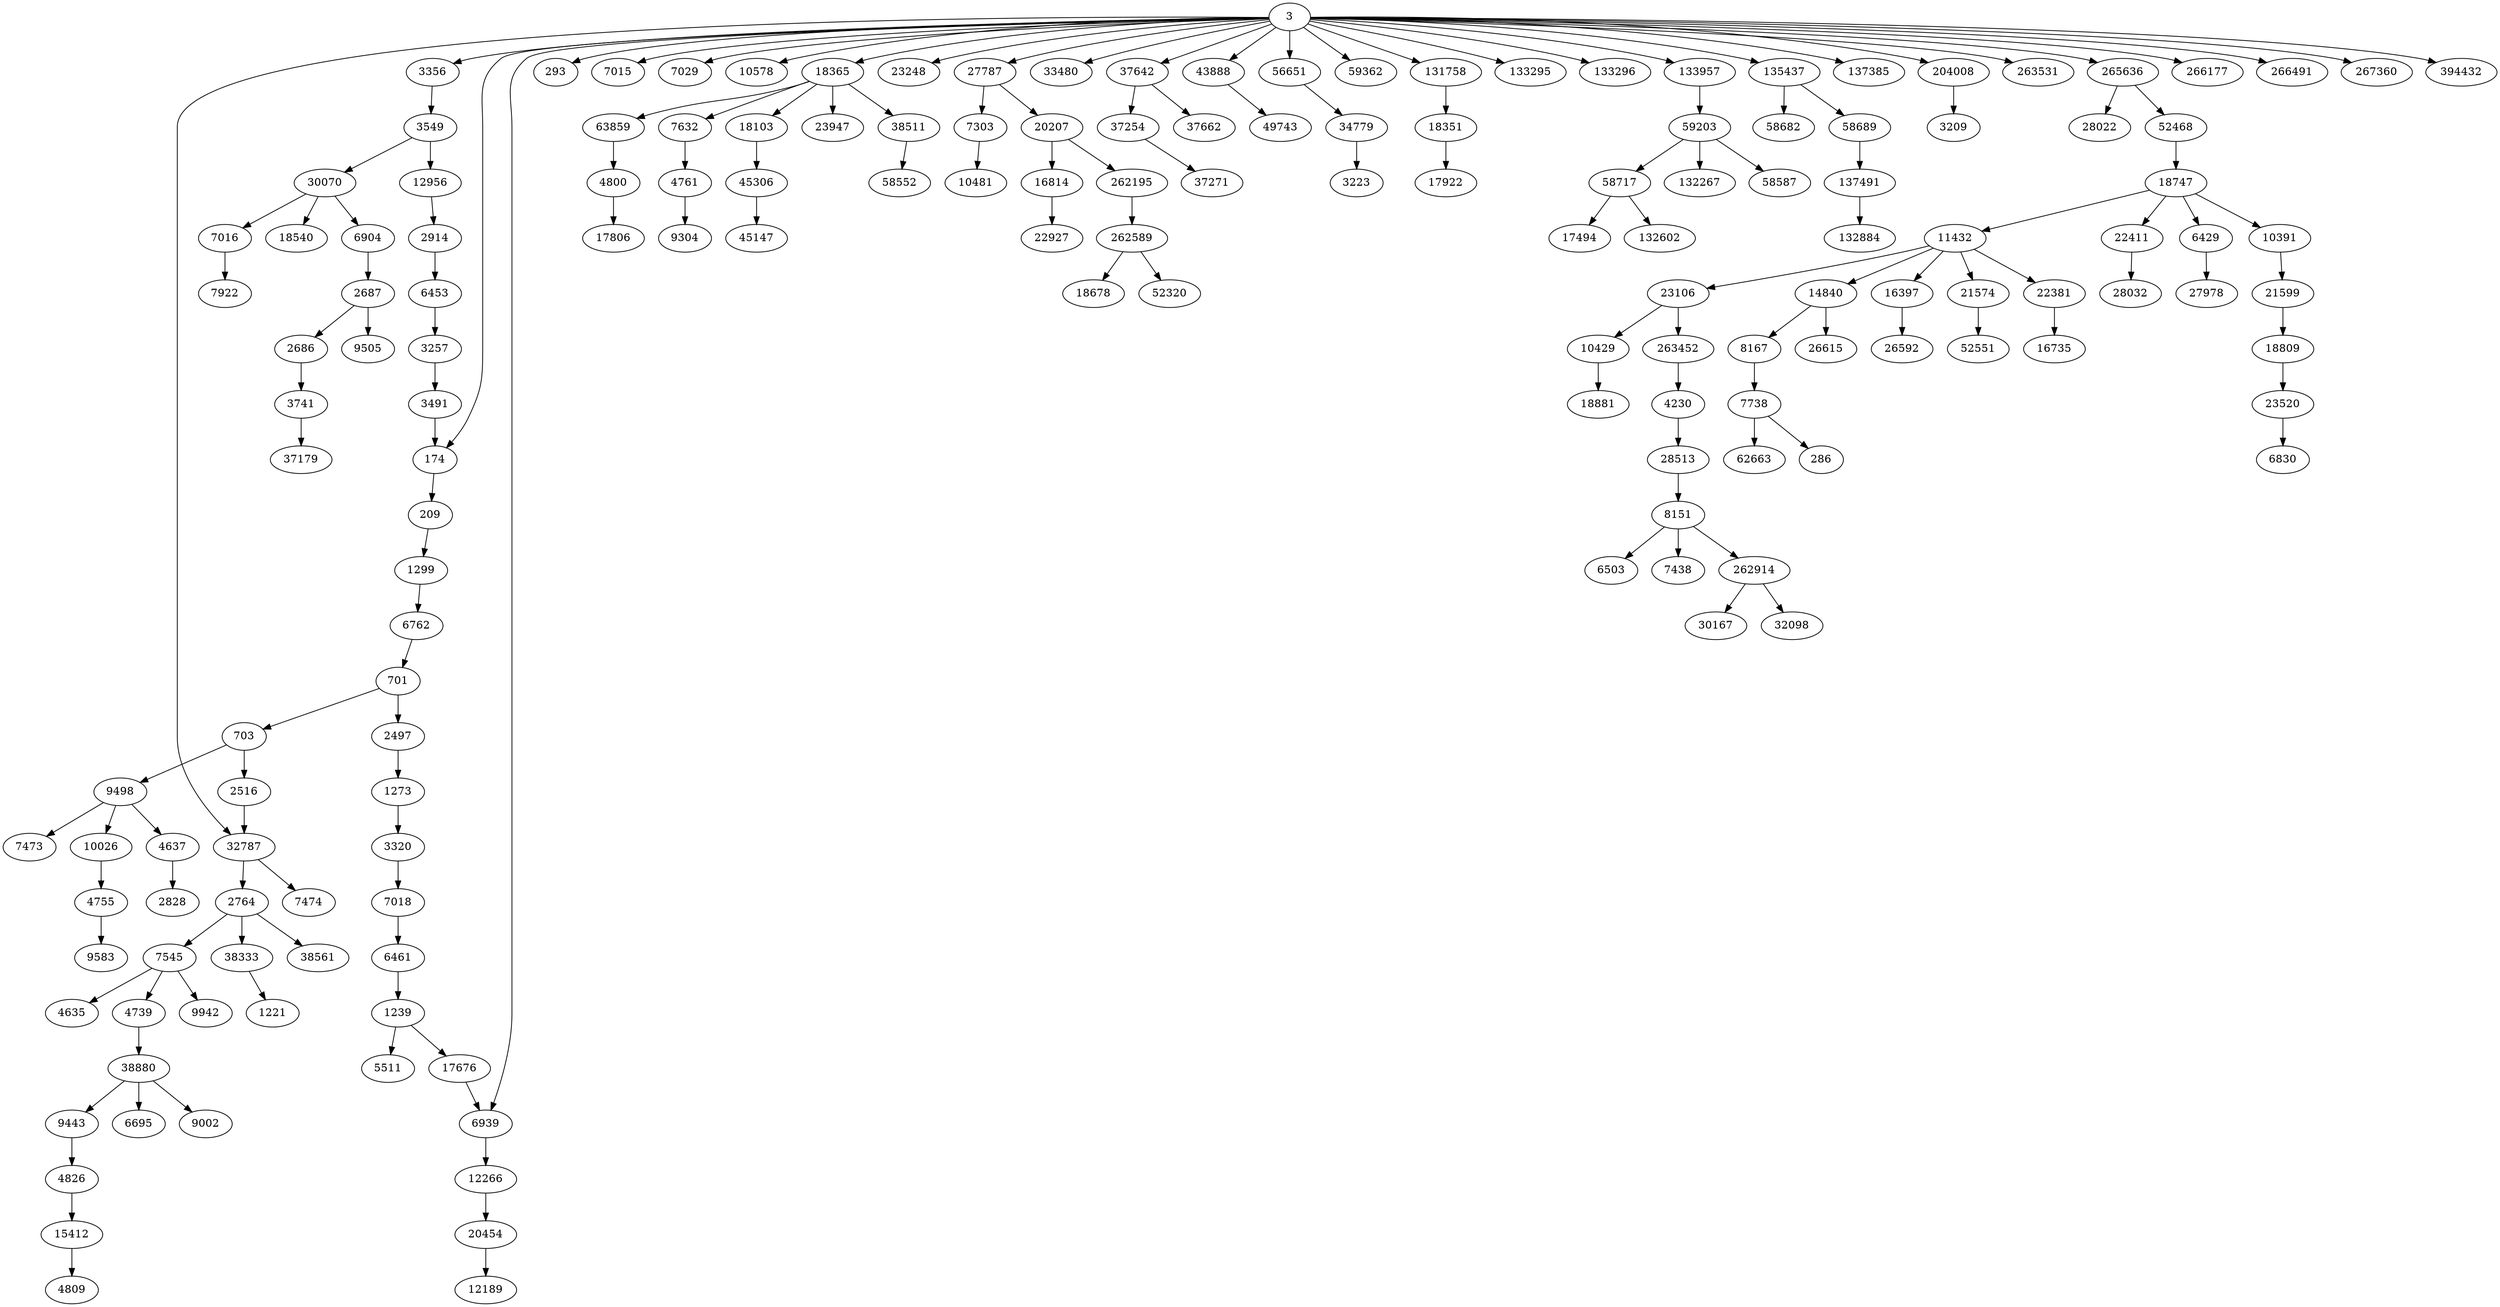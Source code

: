 digraph {
  // Node definitions.
  3;
  174;
  209;
  286;
  293;
  701;
  703;
  1221;
  1239;
  1273;
  1299;
  2497;
  2516;
  2686;
  2687;
  2764;
  2828;
  2914;
  3209;
  3223;
  3257;
  3320;
  3356;
  3491;
  3549;
  3741;
  4230;
  4635;
  4637;
  4739;
  4755;
  4761;
  4800;
  4809;
  4826;
  5511;
  6429;
  6453;
  6461;
  6503;
  6695;
  6762;
  6830;
  6904;
  6939;
  7015;
  7016;
  7018;
  7029;
  7303;
  7438;
  7473;
  7474;
  7545;
  7632;
  7738;
  7922;
  8151;
  8167;
  9002;
  9304;
  9443;
  9498;
  9505;
  9583;
  9942;
  10026;
  10391;
  10429;
  10481;
  10578;
  11432;
  12189;
  12266;
  12956;
  14840;
  15412;
  16397;
  16735;
  16814;
  17494;
  17676;
  17806;
  17922;
  18103;
  18351;
  18365;
  18540;
  18678;
  18747;
  18809;
  18881;
  20207;
  20454;
  21574;
  21599;
  22381;
  22411;
  22927;
  23106;
  23248;
  23520;
  23947;
  26592;
  26615;
  27787;
  27978;
  28022;
  28032;
  28513;
  30070;
  30167;
  32098;
  32787;
  33480;
  34779;
  37179;
  37254;
  37271;
  37642;
  37662;
  38333;
  38511;
  38561;
  38880;
  43888;
  45147;
  45306;
  49743;
  52320;
  52468;
  52551;
  56651;
  58552;
  58587;
  58682;
  58689;
  58717;
  59203;
  59362;
  62663;
  63859;
  131758;
  132267;
  132602;
  132884;
  133295;
  133296;
  133957;
  135437;
  137385;
  137491;
  204008;
  262195;
  262589;
  262914;
  263452;
  263531;
  265636;
  266177;
  266491;
  267360;
  394432;

  // Edge definitions.
  3 -> 174;
  3 -> 293;
  3 -> 3356;
  3 -> 6939;
  3 -> 7015;
  3 -> 7029;
  3 -> 10578;
  3 -> 18365;
  3 -> 23248;
  3 -> 27787;
  3 -> 32787;
  3 -> 33480;
  3 -> 37642;
  3 -> 43888;
  3 -> 56651;
  3 -> 59362;
  3 -> 131758;
  3 -> 133295;
  3 -> 133296;
  3 -> 133957;
  3 -> 135437;
  3 -> 137385;
  3 -> 204008;
  3 -> 263531;
  3 -> 265636;
  3 -> 266177;
  3 -> 266491;
  3 -> 267360;
  3 -> 394432;
  174 -> 209;
  209 -> 1299;
  701 -> 703;
  701 -> 2497;
  703 -> 2516;
  703 -> 9498;
  1239 -> 5511;
  1239 -> 17676;
  1273 -> 3320;
  1299 -> 6762;
  2497 -> 1273;
  2516 -> 32787;
  2686 -> 3741;
  2687 -> 2686;
  2687 -> 9505;
  2764 -> 7545;
  2764 -> 38333;
  2764 -> 38561;
  2914 -> 6453;
  3257 -> 3491;
  3320 -> 7018;
  3356 -> 3549;
  3491 -> 174;
  3549 -> 12956;
  3549 -> 30070;
  3741 -> 37179;
  4230 -> 28513;
  4637 -> 2828;
  4739 -> 38880;
  4755 -> 9583;
  4761 -> 9304;
  4800 -> 17806;
  4826 -> 15412;
  6429 -> 27978;
  6453 -> 3257;
  6461 -> 1239;
  6762 -> 701;
  6904 -> 2687;
  6939 -> 12266;
  7016 -> 7922;
  7018 -> 6461;
  7303 -> 10481;
  7545 -> 4635;
  7545 -> 4739;
  7545 -> 9942;
  7632 -> 4761;
  7738 -> 286;
  7738 -> 62663;
  8151 -> 6503;
  8151 -> 7438;
  8151 -> 262914;
  8167 -> 7738;
  9443 -> 4826;
  9498 -> 4637;
  9498 -> 7473;
  9498 -> 10026;
  10026 -> 4755;
  10391 -> 21599;
  10429 -> 18881;
  11432 -> 14840;
  11432 -> 16397;
  11432 -> 21574;
  11432 -> 22381;
  11432 -> 23106;
  12266 -> 20454;
  12956 -> 2914;
  14840 -> 8167;
  14840 -> 26615;
  15412 -> 4809;
  16397 -> 26592;
  16814 -> 22927;
  17676 -> 6939;
  18103 -> 45306;
  18351 -> 17922;
  18365 -> 7632;
  18365 -> 18103;
  18365 -> 23947;
  18365 -> 38511;
  18365 -> 63859;
  18747 -> 6429;
  18747 -> 10391;
  18747 -> 11432;
  18747 -> 22411;
  18809 -> 23520;
  20207 -> 16814;
  20207 -> 262195;
  20454 -> 12189;
  21574 -> 52551;
  21599 -> 18809;
  22381 -> 16735;
  22411 -> 28032;
  23106 -> 10429;
  23106 -> 263452;
  23520 -> 6830;
  27787 -> 7303;
  27787 -> 20207;
  28513 -> 8151;
  30070 -> 6904;
  30070 -> 7016;
  30070 -> 18540;
  32787 -> 2764;
  32787 -> 7474;
  34779 -> 3223;
  37254 -> 37271;
  37642 -> 37254;
  37642 -> 37662;
  38333 -> 1221;
  38511 -> 58552;
  38880 -> 6695;
  38880 -> 9002;
  38880 -> 9443;
  43888 -> 49743;
  45306 -> 45147;
  52468 -> 18747;
  56651 -> 34779;
  58689 -> 137491;
  58717 -> 17494;
  58717 -> 132602;
  59203 -> 58587;
  59203 -> 58717;
  59203 -> 132267;
  63859 -> 4800;
  131758 -> 18351;
  133957 -> 59203;
  135437 -> 58682;
  135437 -> 58689;
  137491 -> 132884;
  204008 -> 3209;
  262195 -> 262589;
  262589 -> 18678;
  262589 -> 52320;
  262914 -> 30167;
  262914 -> 32098;
  263452 -> 4230;
  265636 -> 28022;
  265636 -> 52468;
}